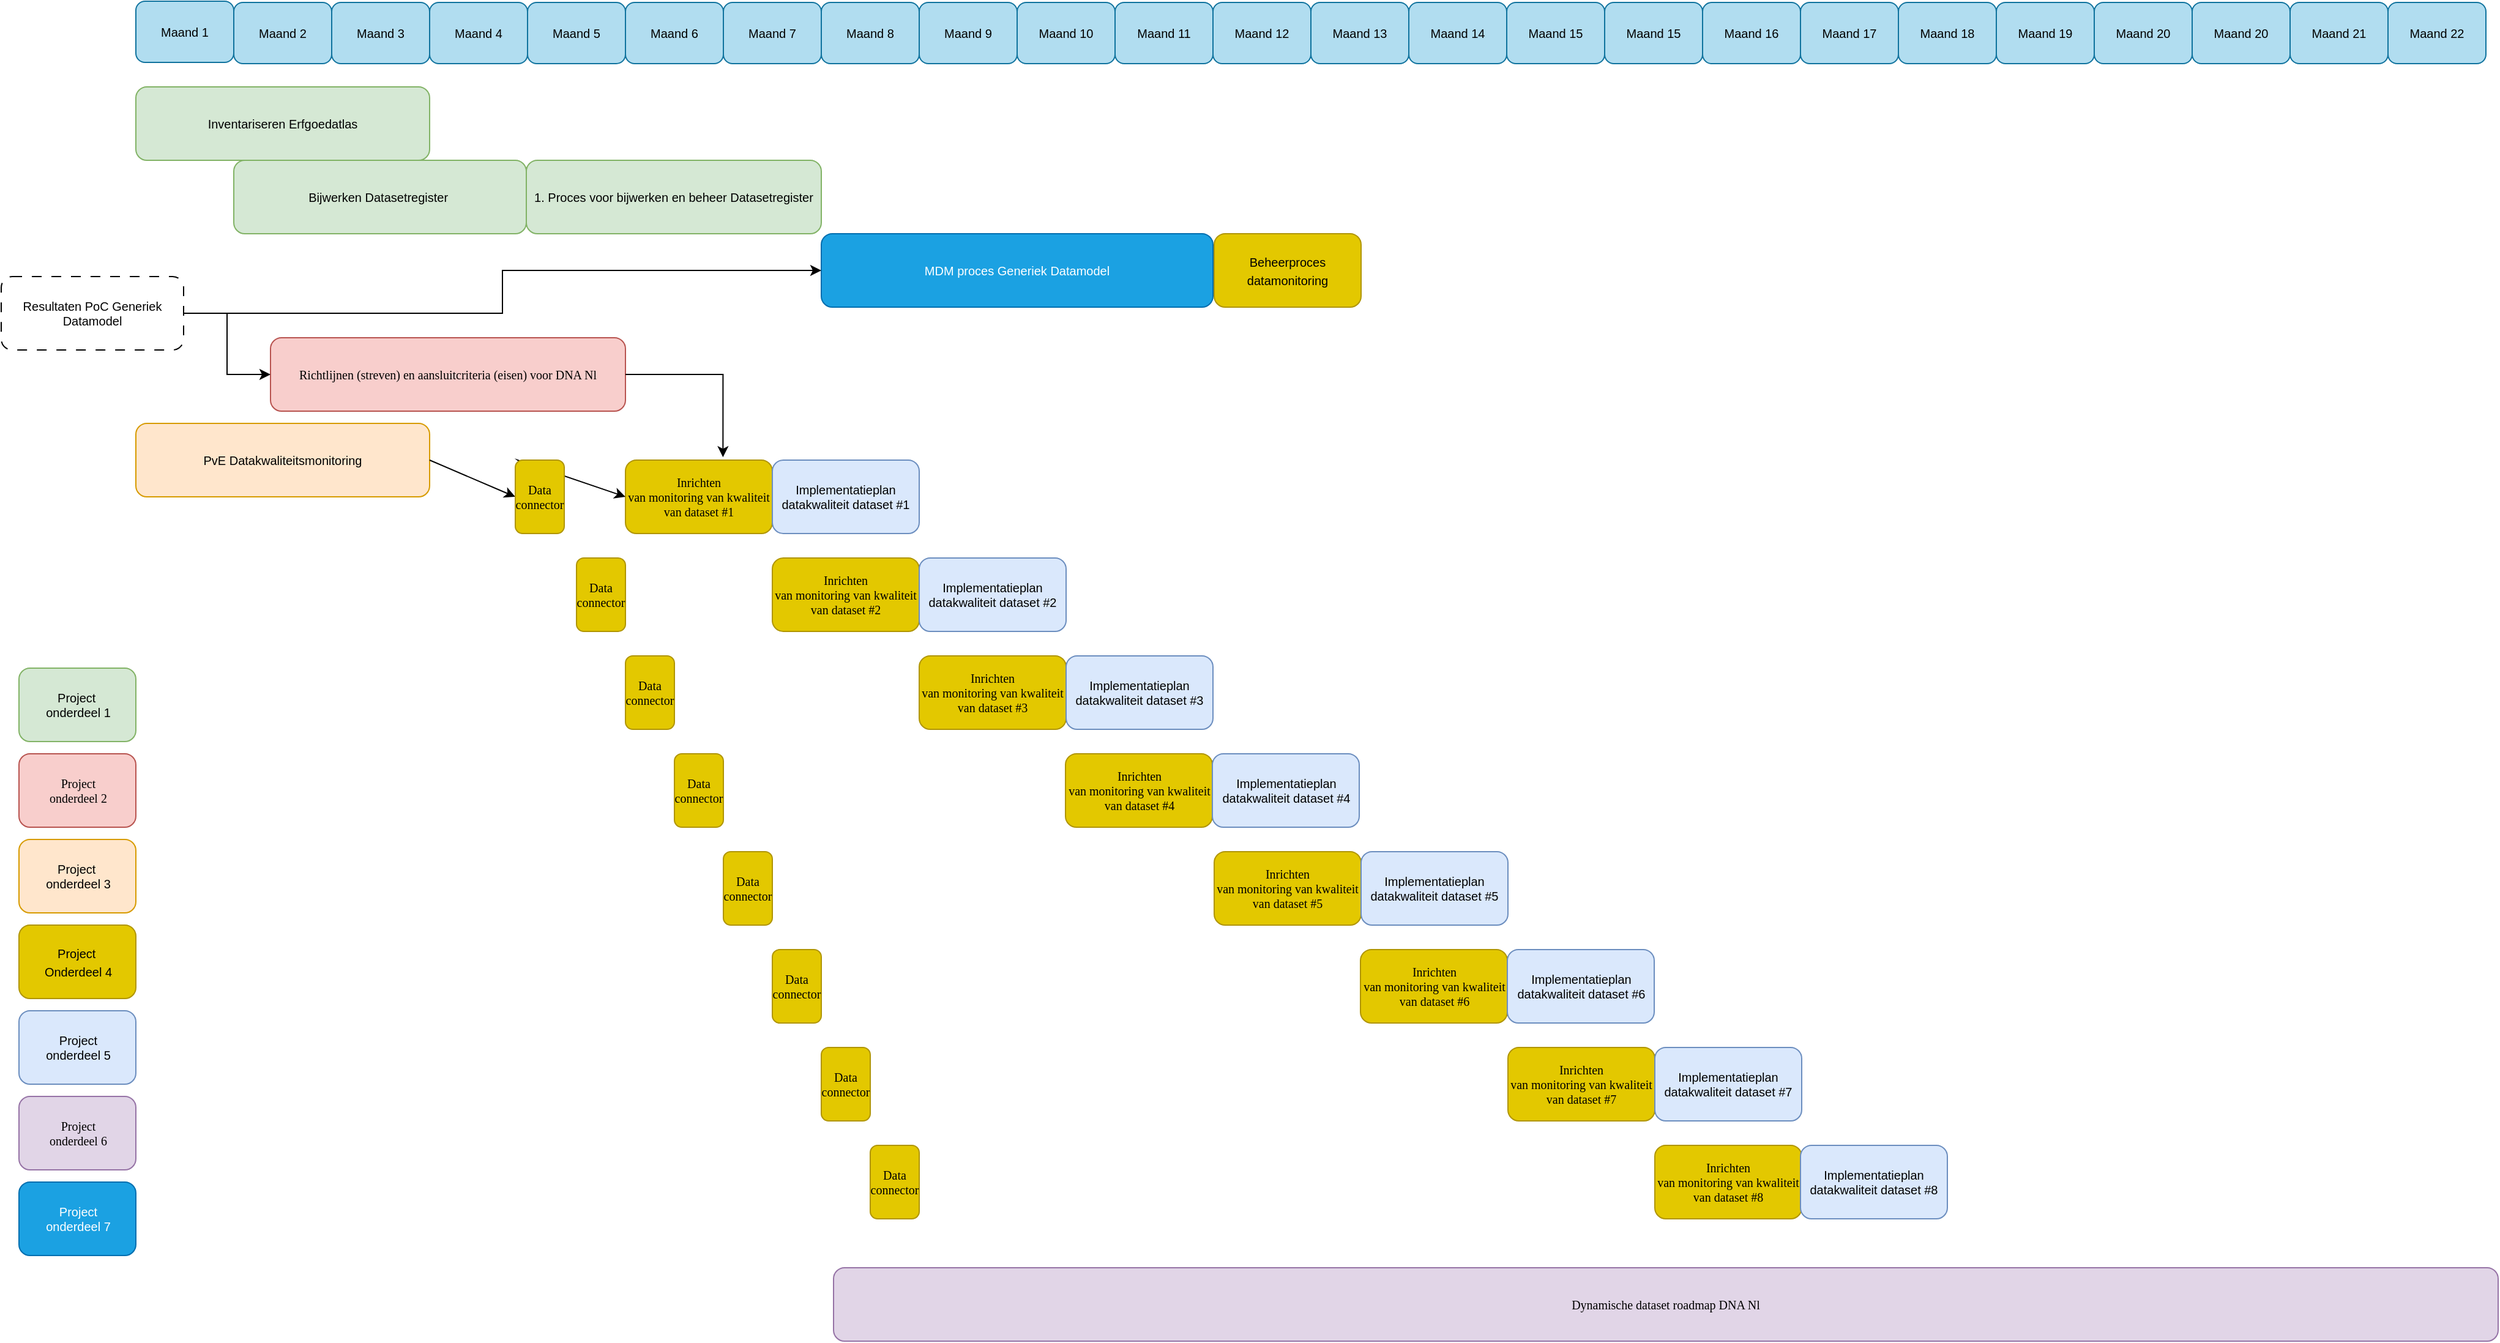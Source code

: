 <mxfile version="27.1.4">
  <diagram id="prtHgNgQTEPvFCAcTncT" name="Bronnen en datakwaliteit">
    <mxGraphModel dx="1418" dy="640" grid="1" gridSize="10" guides="1" tooltips="1" connect="1" arrows="1" fold="1" page="1" pageScale="1" pageWidth="827" pageHeight="1169" math="0" shadow="0">
      <root>
        <mxCell id="0" />
        <mxCell id="1" parent="0" />
        <mxCell id="Q_5ujY60I4RWCZZy6OVE-10" value="Inventariseren Erfgoedatlas" style="rounded=1;whiteSpace=wrap;html=1;fillColor=#d5e8d4;strokeColor=#82b366;fontSize=10;align=center;" parent="1" vertex="1">
          <mxGeometry x="120" y="95" width="240" height="60" as="geometry" />
        </mxCell>
        <mxCell id="Q_5ujY60I4RWCZZy6OVE-11" value="Bijwerken Datasetregister&amp;nbsp;" style="rounded=1;whiteSpace=wrap;html=1;fillColor=#d5e8d4;strokeColor=#82b366;fontSize=10;align=center;" parent="1" vertex="1">
          <mxGeometry x="200" y="155" width="239" height="60" as="geometry" />
        </mxCell>
        <mxCell id="Q_5ujY60I4RWCZZy6OVE-12" value="&lt;span style=&quot;font-family: Verdana;&quot;&gt;&lt;font&gt;Richtlijnen&amp;nbsp;(streven) en aansluitcriteria (eisen) voor DNA Nl&lt;/font&gt;&lt;/span&gt;" style="rounded=1;whiteSpace=wrap;html=1;fillColor=#f8cecc;strokeColor=#b85450;align=center;fontSize=10;" parent="1" vertex="1">
          <mxGeometry x="230" y="300" width="290" height="60" as="geometry" />
        </mxCell>
        <mxCell id="Q_5ujY60I4RWCZZy6OVE-17" value="Maand 1" style="rounded=1;whiteSpace=wrap;html=1;fillColor=#b1ddf0;strokeColor=#10739e;fontSize=10;align=center;" parent="1" vertex="1">
          <mxGeometry x="120" y="25" width="80" height="50" as="geometry" />
        </mxCell>
        <mxCell id="Q_5ujY60I4RWCZZy6OVE-18" value="Maand 2" style="rounded=1;whiteSpace=wrap;html=1;fillColor=#b1ddf0;strokeColor=#10739e;fontSize=10;align=center;" parent="1" vertex="1">
          <mxGeometry x="200" y="26" width="80" height="50" as="geometry" />
        </mxCell>
        <mxCell id="Q_5ujY60I4RWCZZy6OVE-19" value="Maand 3" style="rounded=1;whiteSpace=wrap;html=1;fillColor=#b1ddf0;strokeColor=#10739e;fontSize=10;align=center;" parent="1" vertex="1">
          <mxGeometry x="280" y="26" width="80" height="50" as="geometry" />
        </mxCell>
        <mxCell id="Q_5ujY60I4RWCZZy6OVE-20" value="Maand 4" style="rounded=1;whiteSpace=wrap;html=1;fillColor=#b1ddf0;strokeColor=#10739e;fontSize=10;align=center;" parent="1" vertex="1">
          <mxGeometry x="360" y="26" width="80" height="50" as="geometry" />
        </mxCell>
        <mxCell id="Q_5ujY60I4RWCZZy6OVE-21" value="Maand 5" style="rounded=1;whiteSpace=wrap;html=1;fillColor=#b1ddf0;strokeColor=#10739e;fontSize=10;align=center;" parent="1" vertex="1">
          <mxGeometry x="440" y="26" width="80" height="50" as="geometry" />
        </mxCell>
        <mxCell id="Q_5ujY60I4RWCZZy6OVE-22" value="Maand 6" style="rounded=1;whiteSpace=wrap;html=1;fillColor=#b1ddf0;strokeColor=#10739e;fontSize=10;align=center;" parent="1" vertex="1">
          <mxGeometry x="520" y="26" width="80" height="50" as="geometry" />
        </mxCell>
        <mxCell id="Q_5ujY60I4RWCZZy6OVE-23" value="Maand 7" style="rounded=1;whiteSpace=wrap;html=1;fillColor=#b1ddf0;strokeColor=#10739e;fontSize=10;align=center;" parent="1" vertex="1">
          <mxGeometry x="600" y="26" width="80" height="50" as="geometry" />
        </mxCell>
        <mxCell id="Q_5ujY60I4RWCZZy6OVE-24" value="Maand 8" style="rounded=1;whiteSpace=wrap;html=1;fillColor=#b1ddf0;strokeColor=#10739e;fontSize=10;align=center;" parent="1" vertex="1">
          <mxGeometry x="680" y="26" width="80" height="50" as="geometry" />
        </mxCell>
        <mxCell id="Q_5ujY60I4RWCZZy6OVE-25" value="Maand 9" style="rounded=1;whiteSpace=wrap;html=1;fillColor=#b1ddf0;strokeColor=#10739e;fontSize=10;align=center;" parent="1" vertex="1">
          <mxGeometry x="760" y="26" width="80" height="50" as="geometry" />
        </mxCell>
        <mxCell id="Q_5ujY60I4RWCZZy6OVE-26" value="Maand 10" style="rounded=1;whiteSpace=wrap;html=1;fillColor=#b1ddf0;strokeColor=#10739e;fontSize=10;align=center;" parent="1" vertex="1">
          <mxGeometry x="840" y="26" width="80" height="50" as="geometry" />
        </mxCell>
        <mxCell id="Q_5ujY60I4RWCZZy6OVE-27" value="Maand 11" style="rounded=1;whiteSpace=wrap;html=1;fillColor=#b1ddf0;strokeColor=#10739e;fontSize=10;align=center;" parent="1" vertex="1">
          <mxGeometry x="920" y="26" width="80" height="50" as="geometry" />
        </mxCell>
        <mxCell id="Q_5ujY60I4RWCZZy6OVE-28" value="Maand 12" style="rounded=1;whiteSpace=wrap;html=1;fillColor=#b1ddf0;strokeColor=#10739e;fontSize=10;align=center;" parent="1" vertex="1">
          <mxGeometry x="1000" y="26" width="80" height="50" as="geometry" />
        </mxCell>
        <mxCell id="Q_5ujY60I4RWCZZy6OVE-29" value="&lt;span style=&quot;font-family: Verdana;&quot;&gt;&lt;font&gt;Inrichten&lt;br&gt;van monitoring van kwaliteit van dataset #1&lt;/font&gt;&lt;/span&gt;" style="rounded=1;whiteSpace=wrap;html=1;fillColor=#e3c800;strokeColor=#B09500;fontSize=10;align=center;fontColor=#000000;" parent="1" vertex="1">
          <mxGeometry x="520" y="400" width="120" height="60" as="geometry" />
        </mxCell>
        <mxCell id="Q_5ujY60I4RWCZZy6OVE-30" value="Implementatieplan datakwaliteit dataset #1" style="rounded=1;whiteSpace=wrap;html=1;fillColor=#dae8fc;strokeColor=#6c8ebf;fontSize=10;align=center;" parent="1" vertex="1">
          <mxGeometry x="640" y="400" width="120" height="60" as="geometry" />
        </mxCell>
        <mxCell id="Q_5ujY60I4RWCZZy6OVE-34" value="1. Proces voor bijwerken en beheer Datasetregister" style="rounded=1;whiteSpace=wrap;html=1;fillColor=#d5e8d4;strokeColor=#82b366;fontSize=10;align=center;" parent="1" vertex="1">
          <mxGeometry x="439" y="155" width="241" height="60" as="geometry" />
        </mxCell>
        <mxCell id="VA7mebQzwJYgv3DXdSb5-1" value="Maand 13" style="rounded=1;whiteSpace=wrap;html=1;fillColor=#b1ddf0;strokeColor=#10739e;fontSize=10;align=center;" parent="1" vertex="1">
          <mxGeometry x="1080" y="26" width="80" height="50" as="geometry" />
        </mxCell>
        <mxCell id="VA7mebQzwJYgv3DXdSb5-2" value="Maand 14" style="rounded=1;whiteSpace=wrap;html=1;fillColor=#b1ddf0;strokeColor=#10739e;fontSize=10;align=center;" parent="1" vertex="1">
          <mxGeometry x="1160" y="26" width="80" height="50" as="geometry" />
        </mxCell>
        <mxCell id="VA7mebQzwJYgv3DXdSb5-3" value="Maand 15" style="rounded=1;whiteSpace=wrap;html=1;fillColor=#b1ddf0;strokeColor=#10739e;fontSize=10;align=center;" parent="1" vertex="1">
          <mxGeometry x="1240" y="26" width="80" height="50" as="geometry" />
        </mxCell>
        <mxCell id="VA7mebQzwJYgv3DXdSb5-4" value="Maand 15" style="rounded=1;whiteSpace=wrap;html=1;fillColor=#b1ddf0;strokeColor=#10739e;fontSize=10;align=center;" parent="1" vertex="1">
          <mxGeometry x="1320" y="26" width="80" height="50" as="geometry" />
        </mxCell>
        <mxCell id="VA7mebQzwJYgv3DXdSb5-5" value="Maand 16" style="rounded=1;whiteSpace=wrap;html=1;fillColor=#b1ddf0;strokeColor=#10739e;fontSize=10;align=center;" parent="1" vertex="1">
          <mxGeometry x="1400" y="26" width="80" height="50" as="geometry" />
        </mxCell>
        <mxCell id="VA7mebQzwJYgv3DXdSb5-6" value="Maand 17" style="rounded=1;whiteSpace=wrap;html=1;fillColor=#b1ddf0;strokeColor=#10739e;fontSize=10;align=center;" parent="1" vertex="1">
          <mxGeometry x="1480" y="26" width="80" height="50" as="geometry" />
        </mxCell>
        <mxCell id="VA7mebQzwJYgv3DXdSb5-7" value="Maand 18" style="rounded=1;whiteSpace=wrap;html=1;fillColor=#b1ddf0;strokeColor=#10739e;fontSize=10;align=center;" parent="1" vertex="1">
          <mxGeometry x="1560" y="26" width="80" height="50" as="geometry" />
        </mxCell>
        <mxCell id="VA7mebQzwJYgv3DXdSb5-8" value="Maand 19" style="rounded=1;whiteSpace=wrap;html=1;fillColor=#b1ddf0;strokeColor=#10739e;fontSize=10;align=center;" parent="1" vertex="1">
          <mxGeometry x="1640" y="26" width="80" height="50" as="geometry" />
        </mxCell>
        <mxCell id="VA7mebQzwJYgv3DXdSb5-9" value="Maand 20" style="rounded=1;whiteSpace=wrap;html=1;fillColor=#b1ddf0;strokeColor=#10739e;fontSize=10;align=center;" parent="1" vertex="1">
          <mxGeometry x="1720" y="26" width="80" height="50" as="geometry" />
        </mxCell>
        <mxCell id="VA7mebQzwJYgv3DXdSb5-22" value="" style="edgeStyle=orthogonalEdgeStyle;rounded=0;orthogonalLoop=1;jettySize=auto;html=1;align=center;" parent="1" source="VA7mebQzwJYgv3DXdSb5-12" target="Q_5ujY60I4RWCZZy6OVE-12" edge="1">
          <mxGeometry relative="1" as="geometry" />
        </mxCell>
        <mxCell id="VA7mebQzwJYgv3DXdSb5-12" value="Resultaten PoC Generiek Datamodel" style="rounded=1;whiteSpace=wrap;html=1;dashed=1;dashPattern=8 8;fontSize=10;align=center;" parent="1" vertex="1">
          <mxGeometry x="10" y="250" width="149" height="60" as="geometry" />
        </mxCell>
        <mxCell id="VA7mebQzwJYgv3DXdSb5-13" value="PvE Datakwaliteitsmonitoring" style="whiteSpace=wrap;html=1;fillColor=#ffe6cc;strokeColor=#d79b00;rounded=1;fontSize=10;align=center;" parent="1" vertex="1">
          <mxGeometry x="120" y="370" width="240" height="60" as="geometry" />
        </mxCell>
        <mxCell id="VA7mebQzwJYgv3DXdSb5-20" style="edgeStyle=orthogonalEdgeStyle;rounded=0;orthogonalLoop=1;jettySize=auto;html=1;entryX=0.664;entryY=-0.039;entryDx=0;entryDy=0;entryPerimeter=0;exitX=1;exitY=0.5;exitDx=0;exitDy=0;align=center;" parent="1" source="Q_5ujY60I4RWCZZy6OVE-12" target="Q_5ujY60I4RWCZZy6OVE-29" edge="1">
          <mxGeometry relative="1" as="geometry">
            <mxPoint x="530" y="320" as="sourcePoint" />
            <mxPoint x="511" y="440" as="targetPoint" />
          </mxGeometry>
        </mxCell>
        <mxCell id="VA7mebQzwJYgv3DXdSb5-47" value="Maand 20" style="rounded=1;whiteSpace=wrap;html=1;fillColor=#b1ddf0;strokeColor=#10739e;fontSize=10;align=center;" parent="1" vertex="1">
          <mxGeometry x="1800" y="26" width="80" height="50" as="geometry" />
        </mxCell>
        <mxCell id="VA7mebQzwJYgv3DXdSb5-48" value="Maand 21" style="rounded=1;whiteSpace=wrap;html=1;fillColor=#b1ddf0;strokeColor=#10739e;fontSize=10;align=center;" parent="1" vertex="1">
          <mxGeometry x="1880" y="26" width="80" height="50" as="geometry" />
        </mxCell>
        <mxCell id="VA7mebQzwJYgv3DXdSb5-49" value="Maand 22" style="rounded=1;whiteSpace=wrap;html=1;fillColor=#b1ddf0;strokeColor=#10739e;fontSize=10;align=center;" parent="1" vertex="1">
          <mxGeometry x="1960" y="26" width="80" height="50" as="geometry" />
        </mxCell>
        <mxCell id="VA7mebQzwJYgv3DXdSb5-83" value="&lt;span style=&quot;font-family: Verdana;&quot;&gt;&lt;font&gt;Dynamische dataset roadmap DNA Nl&lt;/font&gt;&lt;/span&gt;" style="rounded=1;whiteSpace=wrap;html=1;fillColor=#e1d5e7;strokeColor=#9673a6;fontSize=10;align=center;" parent="1" vertex="1">
          <mxGeometry x="690" y="1060" width="1360" height="60" as="geometry" />
        </mxCell>
        <mxCell id="UewnSkYKkBUMaRGEI1Gs-1" value="MDM proces Generiek Datamodel" style="whiteSpace=wrap;html=1;fillColor=#1ba1e2;strokeColor=#006EAF;rounded=1;fontSize=10;align=center;fontColor=#ffffff;" vertex="1" parent="1">
          <mxGeometry x="680" y="215" width="320" height="60" as="geometry" />
        </mxCell>
        <mxCell id="UewnSkYKkBUMaRGEI1Gs-6" value="&lt;font face=&quot;Verdana&quot;&gt;Data connector&lt;/font&gt;" style="rounded=1;whiteSpace=wrap;html=1;fillColor=#e3c800;strokeColor=#B09500;fontSize=10;align=center;fontColor=#000000;" vertex="1" parent="1">
          <mxGeometry x="480" y="480" width="40" height="60" as="geometry" />
        </mxCell>
        <mxCell id="UewnSkYKkBUMaRGEI1Gs-7" value="&lt;font face=&quot;Verdana&quot;&gt;Data connector&lt;/font&gt;" style="rounded=1;whiteSpace=wrap;html=1;fillColor=#e3c800;strokeColor=#B09500;fontSize=10;align=center;fontColor=#000000;" vertex="1" parent="1">
          <mxGeometry x="520" y="560" width="40" height="60" as="geometry" />
        </mxCell>
        <mxCell id="UewnSkYKkBUMaRGEI1Gs-8" value="&lt;font face=&quot;Verdana&quot;&gt;Data connector&lt;/font&gt;" style="rounded=1;whiteSpace=wrap;html=1;fillColor=#e3c800;strokeColor=#B09500;fontSize=10;align=center;fontColor=#000000;" vertex="1" parent="1">
          <mxGeometry x="560" y="640" width="40" height="60" as="geometry" />
        </mxCell>
        <mxCell id="UewnSkYKkBUMaRGEI1Gs-9" value="&lt;font face=&quot;Verdana&quot;&gt;Data connector&lt;/font&gt;" style="rounded=1;whiteSpace=wrap;html=1;fillColor=#e3c800;strokeColor=#B09500;fontSize=10;align=center;fontColor=#000000;" vertex="1" parent="1">
          <mxGeometry x="600" y="720" width="40" height="60" as="geometry" />
        </mxCell>
        <mxCell id="UewnSkYKkBUMaRGEI1Gs-10" value="&lt;font face=&quot;Verdana&quot;&gt;Data connector&lt;/font&gt;" style="rounded=1;whiteSpace=wrap;html=1;fillColor=#e3c800;strokeColor=#B09500;fontSize=10;align=center;fontColor=#000000;" vertex="1" parent="1">
          <mxGeometry x="640" y="800" width="40" height="60" as="geometry" />
        </mxCell>
        <mxCell id="UewnSkYKkBUMaRGEI1Gs-11" value="" style="endArrow=classic;html=1;rounded=0;exitX=1;exitY=0.5;exitDx=0;exitDy=0;entryX=0;entryY=0.5;entryDx=0;entryDy=0;" edge="1" parent="1" source="UewnSkYKkBUMaRGEI1Gs-5" target="Q_5ujY60I4RWCZZy6OVE-29">
          <mxGeometry width="50" height="50" relative="1" as="geometry">
            <mxPoint x="780" y="490" as="sourcePoint" />
            <mxPoint x="830" y="440" as="targetPoint" />
            <Array as="points">
              <mxPoint x="432" y="400" />
            </Array>
          </mxGeometry>
        </mxCell>
        <mxCell id="UewnSkYKkBUMaRGEI1Gs-13" value="" style="edgeStyle=orthogonalEdgeStyle;rounded=0;orthogonalLoop=1;jettySize=auto;html=1;align=center;exitX=1;exitY=0.5;exitDx=0;exitDy=0;entryX=0;entryY=0.5;entryDx=0;entryDy=0;" edge="1" parent="1" source="VA7mebQzwJYgv3DXdSb5-12" target="UewnSkYKkBUMaRGEI1Gs-1">
          <mxGeometry relative="1" as="geometry">
            <mxPoint x="190" y="290" as="sourcePoint" />
            <mxPoint x="261" y="340" as="targetPoint" />
          </mxGeometry>
        </mxCell>
        <mxCell id="UewnSkYKkBUMaRGEI1Gs-15" value="&lt;span style=&quot;font-family: Verdana;&quot;&gt;&lt;font&gt;Inrichten&lt;br&gt;van monitoring van kwaliteit van dataset #2&lt;/font&gt;&lt;/span&gt;" style="rounded=1;whiteSpace=wrap;html=1;fillColor=#e3c800;strokeColor=#B09500;fontSize=10;align=center;fontColor=#000000;" vertex="1" parent="1">
          <mxGeometry x="640" y="480" width="120" height="60" as="geometry" />
        </mxCell>
        <mxCell id="UewnSkYKkBUMaRGEI1Gs-16" value="Implementatieplan datakwaliteit dataset #2" style="rounded=1;whiteSpace=wrap;html=1;fillColor=#dae8fc;strokeColor=#6c8ebf;fontSize=10;align=center;" vertex="1" parent="1">
          <mxGeometry x="760" y="480" width="120" height="60" as="geometry" />
        </mxCell>
        <mxCell id="UewnSkYKkBUMaRGEI1Gs-17" value="&lt;span style=&quot;font-family: Verdana;&quot;&gt;&lt;font&gt;Inrichten&lt;br&gt;van monitoring van kwaliteit van dataset #3&lt;/font&gt;&lt;/span&gt;" style="rounded=1;whiteSpace=wrap;html=1;fillColor=#e3c800;strokeColor=#B09500;fontSize=10;align=center;fontColor=#000000;" vertex="1" parent="1">
          <mxGeometry x="760" y="560" width="120" height="60" as="geometry" />
        </mxCell>
        <mxCell id="UewnSkYKkBUMaRGEI1Gs-18" value="Implementatieplan datakwaliteit dataset #3" style="rounded=1;whiteSpace=wrap;html=1;fillColor=#dae8fc;strokeColor=#6c8ebf;fontSize=10;align=center;" vertex="1" parent="1">
          <mxGeometry x="880" y="560" width="120" height="60" as="geometry" />
        </mxCell>
        <mxCell id="UewnSkYKkBUMaRGEI1Gs-19" value="&lt;span style=&quot;font-family: Verdana;&quot;&gt;&lt;font&gt;Inrichten&lt;br&gt;van monitoring van kwaliteit van dataset #4&lt;/font&gt;&lt;/span&gt;" style="rounded=1;whiteSpace=wrap;html=1;fillColor=#e3c800;strokeColor=#B09500;fontSize=10;align=center;fontColor=#000000;" vertex="1" parent="1">
          <mxGeometry x="879.5" y="640" width="120" height="60" as="geometry" />
        </mxCell>
        <mxCell id="UewnSkYKkBUMaRGEI1Gs-20" value="Implementatieplan datakwaliteit dataset #4" style="rounded=1;whiteSpace=wrap;html=1;fillColor=#dae8fc;strokeColor=#6c8ebf;fontSize=10;align=center;" vertex="1" parent="1">
          <mxGeometry x="999.5" y="640" width="120" height="60" as="geometry" />
        </mxCell>
        <mxCell id="UewnSkYKkBUMaRGEI1Gs-21" value="&lt;span style=&quot;font-family: Verdana;&quot;&gt;&lt;font&gt;Inrichten&lt;br&gt;van monitoring van kwaliteit van dataset #5&lt;/font&gt;&lt;/span&gt;" style="rounded=1;whiteSpace=wrap;html=1;fillColor=#e3c800;strokeColor=#B09500;fontSize=10;align=center;fontColor=#000000;" vertex="1" parent="1">
          <mxGeometry x="1001" y="720" width="120" height="60" as="geometry" />
        </mxCell>
        <mxCell id="UewnSkYKkBUMaRGEI1Gs-22" value="Implementatieplan datakwaliteit dataset #5" style="rounded=1;whiteSpace=wrap;html=1;fillColor=#dae8fc;strokeColor=#6c8ebf;fontSize=10;align=center;" vertex="1" parent="1">
          <mxGeometry x="1121" y="720" width="120" height="60" as="geometry" />
        </mxCell>
        <mxCell id="UewnSkYKkBUMaRGEI1Gs-23" value="&lt;span style=&quot;font-family: Verdana;&quot;&gt;&lt;font&gt;Inrichten&lt;br&gt;van monitoring van kwaliteit van dataset #6&lt;/font&gt;&lt;/span&gt;" style="rounded=1;whiteSpace=wrap;html=1;fillColor=#e3c800;strokeColor=#B09500;fontSize=10;align=center;fontColor=#000000;" vertex="1" parent="1">
          <mxGeometry x="1120.5" y="800" width="120" height="60" as="geometry" />
        </mxCell>
        <mxCell id="UewnSkYKkBUMaRGEI1Gs-24" value="Implementatieplan datakwaliteit dataset #6" style="rounded=1;whiteSpace=wrap;html=1;fillColor=#dae8fc;strokeColor=#6c8ebf;fontSize=10;align=center;" vertex="1" parent="1">
          <mxGeometry x="1240.5" y="800" width="120" height="60" as="geometry" />
        </mxCell>
        <mxCell id="UewnSkYKkBUMaRGEI1Gs-25" value="&lt;span style=&quot;font-family: Verdana;&quot;&gt;&lt;font&gt;Inrichten&lt;br&gt;van monitoring van kwaliteit van dataset #7&lt;/font&gt;&lt;/span&gt;" style="rounded=1;whiteSpace=wrap;html=1;fillColor=#e3c800;strokeColor=#B09500;fontSize=10;align=center;fontColor=#000000;" vertex="1" parent="1">
          <mxGeometry x="1241" y="880" width="120" height="60" as="geometry" />
        </mxCell>
        <mxCell id="UewnSkYKkBUMaRGEI1Gs-26" value="Implementatieplan datakwaliteit dataset #7" style="rounded=1;whiteSpace=wrap;html=1;fillColor=#dae8fc;strokeColor=#6c8ebf;fontSize=10;align=center;" vertex="1" parent="1">
          <mxGeometry x="1361" y="880" width="120" height="60" as="geometry" />
        </mxCell>
        <mxCell id="UewnSkYKkBUMaRGEI1Gs-27" value="&lt;span style=&quot;font-family: Verdana;&quot;&gt;&lt;font&gt;Inrichten&lt;br&gt;van monitoring van kwaliteit van dataset #8&lt;/font&gt;&lt;/span&gt;" style="rounded=1;whiteSpace=wrap;html=1;fillColor=#e3c800;strokeColor=#B09500;fontSize=10;align=center;fontColor=#000000;" vertex="1" parent="1">
          <mxGeometry x="1361" y="960" width="120" height="60" as="geometry" />
        </mxCell>
        <mxCell id="UewnSkYKkBUMaRGEI1Gs-28" value="Implementatieplan datakwaliteit dataset #8" style="rounded=1;whiteSpace=wrap;html=1;fillColor=#dae8fc;strokeColor=#6c8ebf;fontSize=10;align=center;" vertex="1" parent="1">
          <mxGeometry x="1480" y="960" width="120" height="60" as="geometry" />
        </mxCell>
        <mxCell id="UewnSkYKkBUMaRGEI1Gs-29" value="&lt;font face=&quot;Verdana&quot;&gt;Data connector&lt;/font&gt;" style="rounded=1;whiteSpace=wrap;html=1;fillColor=#e3c800;strokeColor=#B09500;fontSize=10;align=center;fontColor=#000000;" vertex="1" parent="1">
          <mxGeometry x="680" y="880" width="40" height="60" as="geometry" />
        </mxCell>
        <mxCell id="UewnSkYKkBUMaRGEI1Gs-30" value="" style="endArrow=classic;html=1;rounded=0;exitX=1;exitY=0.5;exitDx=0;exitDy=0;entryX=0;entryY=0.5;entryDx=0;entryDy=0;" edge="1" parent="1" source="VA7mebQzwJYgv3DXdSb5-13" target="UewnSkYKkBUMaRGEI1Gs-5">
          <mxGeometry width="50" height="50" relative="1" as="geometry">
            <mxPoint x="360" y="400" as="sourcePoint" />
            <mxPoint x="520" y="430" as="targetPoint" />
            <Array as="points" />
          </mxGeometry>
        </mxCell>
        <mxCell id="UewnSkYKkBUMaRGEI1Gs-5" value="&lt;font face=&quot;Verdana&quot;&gt;Data connector&lt;/font&gt;" style="rounded=1;whiteSpace=wrap;html=1;fillColor=#e3c800;strokeColor=#B09500;fontSize=10;align=center;fontColor=#000000;" vertex="1" parent="1">
          <mxGeometry x="430" y="400" width="40" height="60" as="geometry" />
        </mxCell>
        <mxCell id="UewnSkYKkBUMaRGEI1Gs-32" value="&lt;font face=&quot;Verdana&quot;&gt;Data connector&lt;/font&gt;" style="rounded=1;whiteSpace=wrap;html=1;fillColor=#e3c800;strokeColor=#B09500;fontSize=10;align=center;fontColor=#000000;" vertex="1" parent="1">
          <mxGeometry x="720" y="960" width="40" height="60" as="geometry" />
        </mxCell>
        <mxCell id="UewnSkYKkBUMaRGEI1Gs-37" value="&lt;font style=&quot;font-size: 10px;&quot;&gt;Project&amp;nbsp;&lt;/font&gt;&lt;div&gt;&lt;font style=&quot;font-size: 10px;&quot;&gt;Onderdeel 4&lt;/font&gt;&lt;/div&gt;" style="rounded=1;whiteSpace=wrap;html=1;fillColor=#e3c800;fontColor=#000000;strokeColor=#B09500;" vertex="1" parent="1">
          <mxGeometry x="24.5" y="780" width="95.5" height="60" as="geometry" />
        </mxCell>
        <mxCell id="UewnSkYKkBUMaRGEI1Gs-38" value="Project&lt;div&gt;onderdeel 5&lt;/div&gt;" style="rounded=1;whiteSpace=wrap;html=1;fillColor=#dae8fc;strokeColor=#6c8ebf;fontSize=10;align=center;" vertex="1" parent="1">
          <mxGeometry x="24.5" y="850" width="95.5" height="60" as="geometry" />
        </mxCell>
        <mxCell id="UewnSkYKkBUMaRGEI1Gs-39" value="&lt;font style=&quot;font-size: 10px;&quot;&gt;Beheerproces datamonitoring&lt;/font&gt;" style="rounded=1;whiteSpace=wrap;html=1;fillColor=#e3c800;fontColor=#000000;strokeColor=#B09500;" vertex="1" parent="1">
          <mxGeometry x="1001" y="215" width="120" height="60" as="geometry" />
        </mxCell>
        <mxCell id="UewnSkYKkBUMaRGEI1Gs-40" value="Project&amp;nbsp;&lt;div&gt;onderdeel 1&lt;/div&gt;" style="rounded=1;whiteSpace=wrap;html=1;fillColor=#d5e8d4;strokeColor=#82b366;fontSize=10;align=center;" vertex="1" parent="1">
          <mxGeometry x="24.5" y="570" width="95.5" height="60" as="geometry" />
        </mxCell>
        <mxCell id="UewnSkYKkBUMaRGEI1Gs-41" value="&lt;span style=&quot;font-family: Verdana;&quot;&gt;&lt;font&gt;Project&lt;/font&gt;&lt;/span&gt;&lt;div&gt;&lt;span style=&quot;font-family: Verdana;&quot;&gt;&lt;font&gt;onderdeel 2&lt;/font&gt;&lt;/span&gt;&lt;/div&gt;" style="rounded=1;whiteSpace=wrap;html=1;fillColor=#f8cecc;strokeColor=#b85450;align=center;fontSize=10;" vertex="1" parent="1">
          <mxGeometry x="24.5" y="640" width="95.5" height="60" as="geometry" />
        </mxCell>
        <mxCell id="UewnSkYKkBUMaRGEI1Gs-42" value="Project&amp;nbsp;&lt;div&gt;onderdeel 3&lt;/div&gt;" style="whiteSpace=wrap;html=1;fillColor=#ffe6cc;strokeColor=#d79b00;rounded=1;fontSize=10;align=center;" vertex="1" parent="1">
          <mxGeometry x="24.5" y="710" width="95.5" height="60" as="geometry" />
        </mxCell>
        <mxCell id="UewnSkYKkBUMaRGEI1Gs-43" value="&lt;span style=&quot;font-family: Verdana;&quot;&gt;&lt;font&gt;Project&lt;/font&gt;&lt;/span&gt;&lt;div&gt;&lt;span style=&quot;font-family: Verdana;&quot;&gt;&lt;font&gt;onderdeel 6&lt;/font&gt;&lt;/span&gt;&lt;/div&gt;" style="rounded=1;whiteSpace=wrap;html=1;fillColor=#e1d5e7;strokeColor=#9673a6;fontSize=10;align=center;" vertex="1" parent="1">
          <mxGeometry x="24.5" y="920" width="95.5" height="60" as="geometry" />
        </mxCell>
        <mxCell id="UewnSkYKkBUMaRGEI1Gs-44" value="Project&lt;div&gt;onderdeel 7&lt;/div&gt;" style="whiteSpace=wrap;html=1;fillColor=#1ba1e2;strokeColor=#006EAF;rounded=1;fontSize=10;align=center;fontColor=#ffffff;" vertex="1" parent="1">
          <mxGeometry x="24.5" y="990" width="95.5" height="60" as="geometry" />
        </mxCell>
      </root>
    </mxGraphModel>
  </diagram>
</mxfile>
